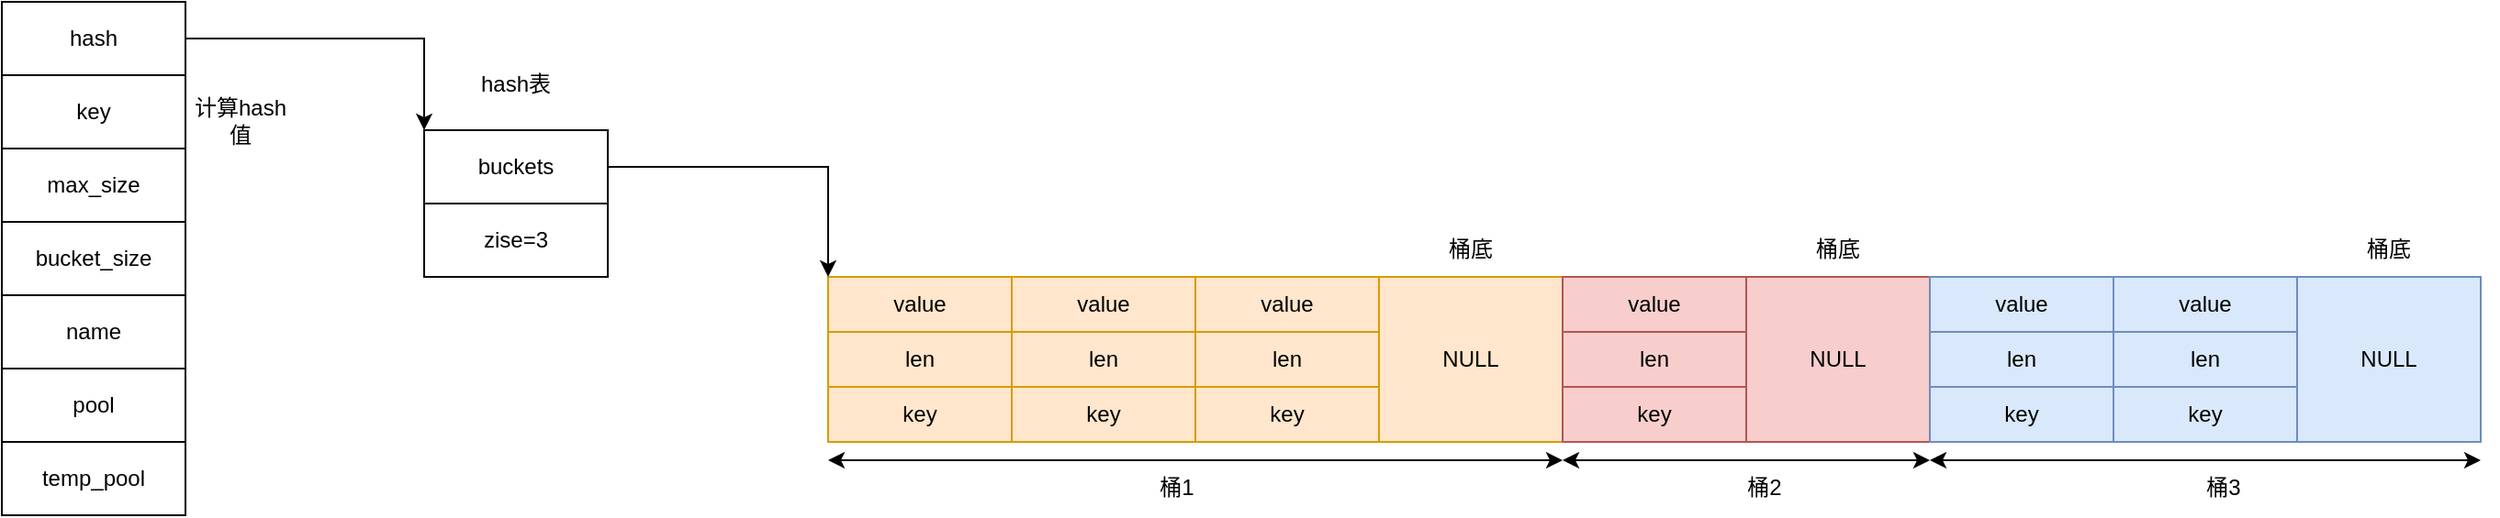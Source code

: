 <mxfile version="26.0.16">
  <diagram name="第 1 页" id="tShTI07xu-yFWbHq91X1">
    <mxGraphModel dx="2181" dy="769" grid="1" gridSize="10" guides="1" tooltips="1" connect="1" arrows="1" fold="1" page="1" pageScale="1" pageWidth="827" pageHeight="1169" math="0" shadow="0">
      <root>
        <mxCell id="0" />
        <mxCell id="1" parent="0" />
        <mxCell id="1J7TocMi_kV23fuvjRg4-1" value="value" style="rounded=0;whiteSpace=wrap;html=1;fillColor=#ffe6cc;strokeColor=#d79b00;" vertex="1" parent="1">
          <mxGeometry x="320" y="360" width="100" height="30" as="geometry" />
        </mxCell>
        <mxCell id="1J7TocMi_kV23fuvjRg4-2" value="len" style="rounded=0;whiteSpace=wrap;html=1;fillColor=#ffe6cc;strokeColor=#d79b00;" vertex="1" parent="1">
          <mxGeometry x="320" y="390" width="100" height="30" as="geometry" />
        </mxCell>
        <mxCell id="1J7TocMi_kV23fuvjRg4-3" value="key" style="rounded=0;whiteSpace=wrap;html=1;fillColor=#ffe6cc;strokeColor=#d79b00;" vertex="1" parent="1">
          <mxGeometry x="320" y="420" width="100" height="30" as="geometry" />
        </mxCell>
        <mxCell id="1J7TocMi_kV23fuvjRg4-4" value="value" style="rounded=0;whiteSpace=wrap;html=1;fillColor=#ffe6cc;strokeColor=#d79b00;" vertex="1" parent="1">
          <mxGeometry x="420" y="360" width="100" height="30" as="geometry" />
        </mxCell>
        <mxCell id="1J7TocMi_kV23fuvjRg4-5" value="len" style="rounded=0;whiteSpace=wrap;html=1;fillColor=#ffe6cc;strokeColor=#d79b00;" vertex="1" parent="1">
          <mxGeometry x="420" y="390" width="100" height="30" as="geometry" />
        </mxCell>
        <mxCell id="1J7TocMi_kV23fuvjRg4-6" value="key" style="rounded=0;whiteSpace=wrap;html=1;fillColor=#ffe6cc;strokeColor=#d79b00;" vertex="1" parent="1">
          <mxGeometry x="420" y="420" width="100" height="30" as="geometry" />
        </mxCell>
        <mxCell id="1J7TocMi_kV23fuvjRg4-7" value="value" style="rounded=0;whiteSpace=wrap;html=1;fillColor=#ffe6cc;strokeColor=#d79b00;" vertex="1" parent="1">
          <mxGeometry x="520" y="360" width="100" height="30" as="geometry" />
        </mxCell>
        <mxCell id="1J7TocMi_kV23fuvjRg4-8" value="len" style="rounded=0;whiteSpace=wrap;html=1;fillColor=#ffe6cc;strokeColor=#d79b00;" vertex="1" parent="1">
          <mxGeometry x="520" y="390" width="100" height="30" as="geometry" />
        </mxCell>
        <mxCell id="1J7TocMi_kV23fuvjRg4-9" value="key" style="rounded=0;whiteSpace=wrap;html=1;fillColor=#ffe6cc;strokeColor=#d79b00;" vertex="1" parent="1">
          <mxGeometry x="520" y="420" width="100" height="30" as="geometry" />
        </mxCell>
        <mxCell id="1J7TocMi_kV23fuvjRg4-10" value="NULL" style="rounded=0;whiteSpace=wrap;html=1;fillColor=#ffe6cc;strokeColor=#d79b00;" vertex="1" parent="1">
          <mxGeometry x="620" y="360" width="100" height="90" as="geometry" />
        </mxCell>
        <mxCell id="1J7TocMi_kV23fuvjRg4-11" value="value" style="rounded=0;whiteSpace=wrap;html=1;fillColor=#f8cecc;strokeColor=#b85450;" vertex="1" parent="1">
          <mxGeometry x="720" y="360" width="100" height="30" as="geometry" />
        </mxCell>
        <mxCell id="1J7TocMi_kV23fuvjRg4-12" value="len" style="rounded=0;whiteSpace=wrap;html=1;fillColor=#f8cecc;strokeColor=#b85450;" vertex="1" parent="1">
          <mxGeometry x="720" y="390" width="100" height="30" as="geometry" />
        </mxCell>
        <mxCell id="1J7TocMi_kV23fuvjRg4-13" value="key" style="rounded=0;whiteSpace=wrap;html=1;fillColor=#f8cecc;strokeColor=#b85450;" vertex="1" parent="1">
          <mxGeometry x="720" y="420" width="100" height="30" as="geometry" />
        </mxCell>
        <mxCell id="1J7TocMi_kV23fuvjRg4-20" value="NULL" style="rounded=0;whiteSpace=wrap;html=1;fillColor=#f8cecc;strokeColor=#b85450;" vertex="1" parent="1">
          <mxGeometry x="820" y="360" width="100" height="90" as="geometry" />
        </mxCell>
        <mxCell id="1J7TocMi_kV23fuvjRg4-21" value="value" style="rounded=0;whiteSpace=wrap;html=1;fillColor=#dae8fc;strokeColor=#6c8ebf;" vertex="1" parent="1">
          <mxGeometry x="920" y="360" width="100" height="30" as="geometry" />
        </mxCell>
        <mxCell id="1J7TocMi_kV23fuvjRg4-22" value="len" style="rounded=0;whiteSpace=wrap;html=1;fillColor=#dae8fc;strokeColor=#6c8ebf;" vertex="1" parent="1">
          <mxGeometry x="920" y="390" width="100" height="30" as="geometry" />
        </mxCell>
        <mxCell id="1J7TocMi_kV23fuvjRg4-23" value="key" style="rounded=0;whiteSpace=wrap;html=1;fillColor=#dae8fc;strokeColor=#6c8ebf;" vertex="1" parent="1">
          <mxGeometry x="920" y="420" width="100" height="30" as="geometry" />
        </mxCell>
        <mxCell id="1J7TocMi_kV23fuvjRg4-24" value="value" style="rounded=0;whiteSpace=wrap;html=1;fillColor=#dae8fc;strokeColor=#6c8ebf;" vertex="1" parent="1">
          <mxGeometry x="1020" y="360" width="100" height="30" as="geometry" />
        </mxCell>
        <mxCell id="1J7TocMi_kV23fuvjRg4-25" value="len" style="rounded=0;whiteSpace=wrap;html=1;fillColor=#dae8fc;strokeColor=#6c8ebf;" vertex="1" parent="1">
          <mxGeometry x="1020" y="390" width="100" height="30" as="geometry" />
        </mxCell>
        <mxCell id="1J7TocMi_kV23fuvjRg4-26" value="key" style="rounded=0;whiteSpace=wrap;html=1;fillColor=#dae8fc;strokeColor=#6c8ebf;" vertex="1" parent="1">
          <mxGeometry x="1020" y="420" width="100" height="30" as="geometry" />
        </mxCell>
        <mxCell id="1J7TocMi_kV23fuvjRg4-30" value="NULL" style="rounded=0;whiteSpace=wrap;html=1;fillColor=#dae8fc;strokeColor=#6c8ebf;" vertex="1" parent="1">
          <mxGeometry x="1120" y="360" width="100" height="90" as="geometry" />
        </mxCell>
        <mxCell id="1J7TocMi_kV23fuvjRg4-32" value="" style="endArrow=classic;startArrow=classic;html=1;rounded=0;" edge="1" parent="1">
          <mxGeometry width="50" height="50" relative="1" as="geometry">
            <mxPoint x="320" y="460" as="sourcePoint" />
            <mxPoint x="720" y="460" as="targetPoint" />
          </mxGeometry>
        </mxCell>
        <mxCell id="1J7TocMi_kV23fuvjRg4-33" value="桶1" style="text;html=1;align=center;verticalAlign=middle;whiteSpace=wrap;rounded=0;" vertex="1" parent="1">
          <mxGeometry x="480" y="460" width="60" height="30" as="geometry" />
        </mxCell>
        <mxCell id="1J7TocMi_kV23fuvjRg4-34" value="" style="endArrow=classic;startArrow=classic;html=1;rounded=0;" edge="1" parent="1">
          <mxGeometry width="50" height="50" relative="1" as="geometry">
            <mxPoint x="920" y="460" as="sourcePoint" />
            <mxPoint x="1220" y="460" as="targetPoint" />
          </mxGeometry>
        </mxCell>
        <mxCell id="1J7TocMi_kV23fuvjRg4-35" value="" style="endArrow=classic;startArrow=classic;html=1;rounded=0;" edge="1" parent="1">
          <mxGeometry width="50" height="50" relative="1" as="geometry">
            <mxPoint x="720" y="460" as="sourcePoint" />
            <mxPoint x="920" y="460" as="targetPoint" />
          </mxGeometry>
        </mxCell>
        <mxCell id="1J7TocMi_kV23fuvjRg4-36" value="桶2" style="text;html=1;align=center;verticalAlign=middle;whiteSpace=wrap;rounded=0;" vertex="1" parent="1">
          <mxGeometry x="800" y="460" width="60" height="30" as="geometry" />
        </mxCell>
        <mxCell id="1J7TocMi_kV23fuvjRg4-37" value="桶3" style="text;html=1;align=center;verticalAlign=middle;whiteSpace=wrap;rounded=0;" vertex="1" parent="1">
          <mxGeometry x="1050" y="460" width="60" height="30" as="geometry" />
        </mxCell>
        <mxCell id="1J7TocMi_kV23fuvjRg4-40" style="edgeStyle=orthogonalEdgeStyle;rounded=0;orthogonalLoop=1;jettySize=auto;html=1;exitX=1;exitY=0.5;exitDx=0;exitDy=0;entryX=0;entryY=0;entryDx=0;entryDy=0;" edge="1" parent="1" source="1J7TocMi_kV23fuvjRg4-38" target="1J7TocMi_kV23fuvjRg4-1">
          <mxGeometry relative="1" as="geometry" />
        </mxCell>
        <mxCell id="1J7TocMi_kV23fuvjRg4-38" value="buckets" style="rounded=0;whiteSpace=wrap;html=1;" vertex="1" parent="1">
          <mxGeometry x="100" y="280" width="100" height="40" as="geometry" />
        </mxCell>
        <mxCell id="1J7TocMi_kV23fuvjRg4-39" value="zise=3" style="rounded=0;whiteSpace=wrap;html=1;" vertex="1" parent="1">
          <mxGeometry x="100" y="320" width="100" height="40" as="geometry" />
        </mxCell>
        <mxCell id="1J7TocMi_kV23fuvjRg4-45" style="edgeStyle=orthogonalEdgeStyle;rounded=0;orthogonalLoop=1;jettySize=auto;html=1;exitX=1;exitY=0.5;exitDx=0;exitDy=0;entryX=0;entryY=0;entryDx=0;entryDy=0;" edge="1" parent="1" source="1J7TocMi_kV23fuvjRg4-41" target="1J7TocMi_kV23fuvjRg4-38">
          <mxGeometry relative="1" as="geometry" />
        </mxCell>
        <mxCell id="1J7TocMi_kV23fuvjRg4-41" value="hash" style="rounded=0;whiteSpace=wrap;html=1;" vertex="1" parent="1">
          <mxGeometry x="-130" y="210" width="100" height="40" as="geometry" />
        </mxCell>
        <mxCell id="1J7TocMi_kV23fuvjRg4-42" value="key" style="rounded=0;whiteSpace=wrap;html=1;" vertex="1" parent="1">
          <mxGeometry x="-130" y="250" width="100" height="40" as="geometry" />
        </mxCell>
        <mxCell id="1J7TocMi_kV23fuvjRg4-43" value="max_size" style="rounded=0;whiteSpace=wrap;html=1;" vertex="1" parent="1">
          <mxGeometry x="-130" y="290" width="100" height="40" as="geometry" />
        </mxCell>
        <mxCell id="1J7TocMi_kV23fuvjRg4-44" value="bucket_size" style="rounded=0;whiteSpace=wrap;html=1;" vertex="1" parent="1">
          <mxGeometry x="-130" y="330" width="100" height="40" as="geometry" />
        </mxCell>
        <mxCell id="1J7TocMi_kV23fuvjRg4-46" value="name" style="rounded=0;whiteSpace=wrap;html=1;" vertex="1" parent="1">
          <mxGeometry x="-130" y="370" width="100" height="40" as="geometry" />
        </mxCell>
        <mxCell id="1J7TocMi_kV23fuvjRg4-47" value="pool" style="rounded=0;whiteSpace=wrap;html=1;" vertex="1" parent="1">
          <mxGeometry x="-130" y="410" width="100" height="40" as="geometry" />
        </mxCell>
        <mxCell id="1J7TocMi_kV23fuvjRg4-48" value="temp_pool" style="rounded=0;whiteSpace=wrap;html=1;" vertex="1" parent="1">
          <mxGeometry x="-130" y="450" width="100" height="40" as="geometry" />
        </mxCell>
        <mxCell id="1J7TocMi_kV23fuvjRg4-49" value="计算hash值" style="text;html=1;align=center;verticalAlign=middle;whiteSpace=wrap;rounded=0;" vertex="1" parent="1">
          <mxGeometry x="-30" y="260" width="60" height="30" as="geometry" />
        </mxCell>
        <mxCell id="1J7TocMi_kV23fuvjRg4-51" value="hash表" style="text;html=1;align=center;verticalAlign=middle;whiteSpace=wrap;rounded=0;" vertex="1" parent="1">
          <mxGeometry x="120" y="240" width="60" height="30" as="geometry" />
        </mxCell>
        <mxCell id="1J7TocMi_kV23fuvjRg4-52" value="桶底" style="text;html=1;align=center;verticalAlign=middle;whiteSpace=wrap;rounded=0;" vertex="1" parent="1">
          <mxGeometry x="640" y="330" width="60" height="30" as="geometry" />
        </mxCell>
        <mxCell id="1J7TocMi_kV23fuvjRg4-54" value="桶底" style="text;html=1;align=center;verticalAlign=middle;whiteSpace=wrap;rounded=0;" vertex="1" parent="1">
          <mxGeometry x="840" y="330" width="60" height="30" as="geometry" />
        </mxCell>
        <mxCell id="1J7TocMi_kV23fuvjRg4-55" value="桶底" style="text;html=1;align=center;verticalAlign=middle;whiteSpace=wrap;rounded=0;" vertex="1" parent="1">
          <mxGeometry x="1140" y="330" width="60" height="30" as="geometry" />
        </mxCell>
      </root>
    </mxGraphModel>
  </diagram>
</mxfile>
